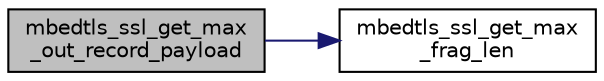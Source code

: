 digraph "mbedtls_ssl_get_max_out_record_payload"
{
 // LATEX_PDF_SIZE
  edge [fontname="Helvetica",fontsize="10",labelfontname="Helvetica",labelfontsize="10"];
  node [fontname="Helvetica",fontsize="10",shape=record];
  rankdir="LR";
  Node1 [label="mbedtls_ssl_get_max\l_out_record_payload",height=0.2,width=0.4,color="black", fillcolor="grey75", style="filled", fontcolor="black",tooltip="Return the current maximum outgoing record payload in bytes. This takes into account the config...."];
  Node1 -> Node2 [color="midnightblue",fontsize="10",style="solid",fontname="Helvetica"];
  Node2 [label="mbedtls_ssl_get_max\l_frag_len",height=0.2,width=0.4,color="black", fillcolor="white", style="filled",URL="$d4/df9/ssl__tls_8c.html#a44fb4dcf45412d667778432836be9150",tooltip="Return the maximum fragment length (payload, in bytes). This is the value negotiated with peer if any..."];
}
